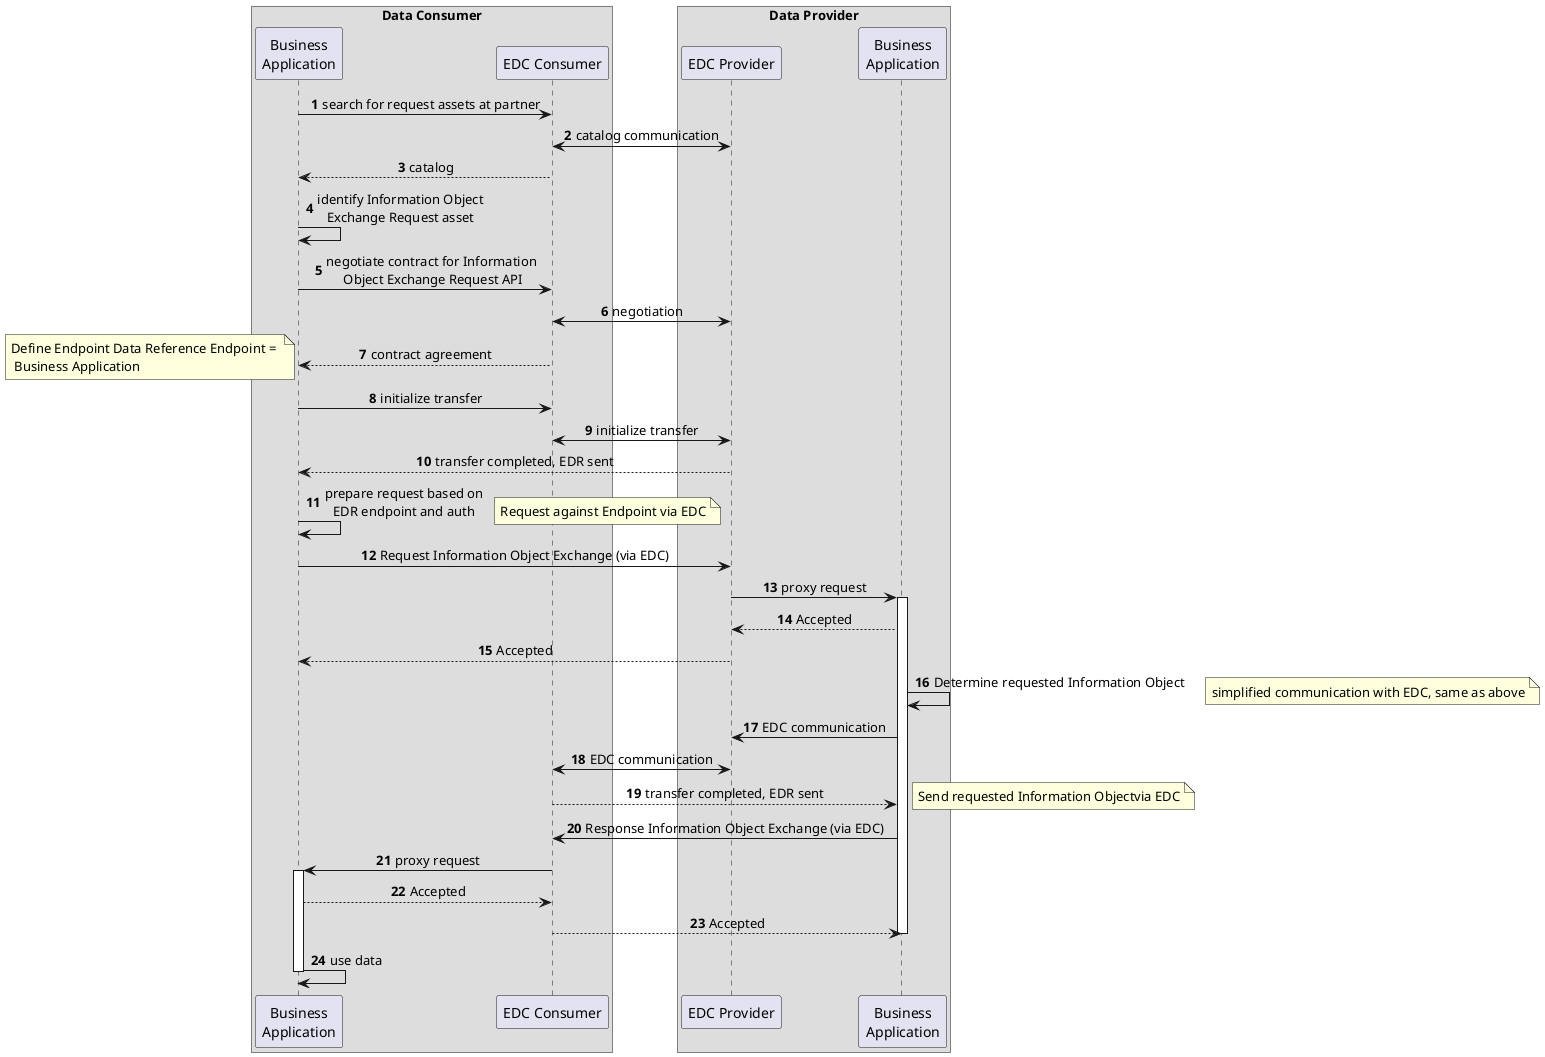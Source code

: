 @startuml
autonumber
skinparam sequenceMessageAlign center

box "Data Consumer"
participant "Business\nApplication" as app_cons
participant "EDC Consumer" as edc_cons
end box

box "Data Provider"
participant "EDC Provider" as edc_prov
participant "Business\nApplication" as app_prov
end box

app_cons -> edc_cons: search for request assets at partner
edc_cons <-> edc_prov: catalog communication
edc_cons --> app_cons: catalog

app_cons -> app_cons: identify Information Object\nExchange Request asset

app_cons -> edc_cons: negotiate contract for Information\n Object Exchange Request API
edc_cons <-> edc_prov: negotiation
edc_cons --> app_cons: contract agreement

note left: Define Endpoint Data Reference Endpoint = \n Business Application
app_cons -> edc_cons: initialize transfer
edc_cons <-> edc_prov: initialize transfer
edc_prov --> app_cons: transfer completed, EDR sent

app_cons -> app_cons: prepare request based on\nEDR endpoint and auth

note right: Request against Endpoint via EDC
app_cons ->  edc_prov: Request Information Object Exchange (via EDC)
edc_prov -> app_prov: proxy request
activate  app_prov
app_prov --> edc_prov: Accepted
edc_prov --> app_cons: Accepted

app_prov ->  app_prov: Determine requested Information Object

note right: simplified communication with EDC, same as above
app_prov -> edc_prov: EDC communication
edc_prov <-> edc_cons: EDC communication
edc_cons --> app_prov: transfer completed, EDR sent

note right: Send requested Information Objectvia EDC
app_prov ->  edc_cons: Response Information Object Exchange (via EDC)
edc_cons -> app_cons: proxy request
activate  app_cons
app_cons --> edc_cons: Accepted
edc_cons --> app_prov: Accepted
deactivate app_prov

app_cons -> app_cons: use data
deactivate app_cons

@enduml
